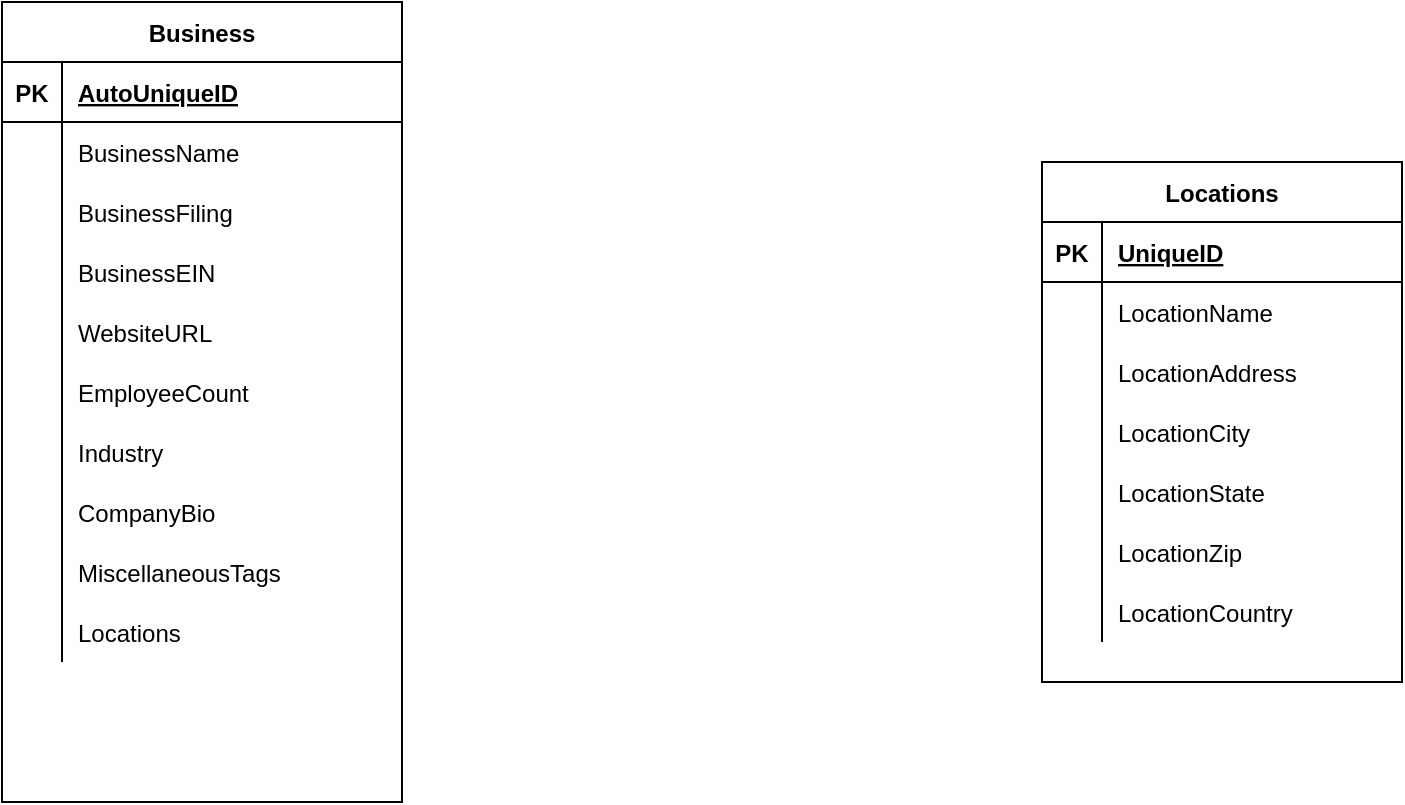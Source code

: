<mxfile version="13.7.8" type="github">
  <diagram id="GFggzQuhArm1EUaWKhVk" name="Page-1">
    <mxGraphModel dx="751" dy="491" grid="1" gridSize="10" guides="1" tooltips="1" connect="1" arrows="1" fold="1" page="1" pageScale="1" pageWidth="850" pageHeight="1100" math="0" shadow="0">
      <root>
        <mxCell id="0" />
        <mxCell id="1" parent="0" />
        <mxCell id="WmCJSj8wxNHVIK68D_68-1" value="Business" style="shape=table;startSize=30;container=1;collapsible=1;childLayout=tableLayout;fixedRows=1;rowLines=0;fontStyle=1;align=center;resizeLast=1;" parent="1" vertex="1">
          <mxGeometry x="80" y="140" width="200" height="400" as="geometry">
            <mxRectangle x="30" y="190" width="90" height="30" as="alternateBounds" />
          </mxGeometry>
        </mxCell>
        <mxCell id="WmCJSj8wxNHVIK68D_68-2" value="" style="shape=partialRectangle;collapsible=0;dropTarget=0;pointerEvents=0;fillColor=none;top=0;left=0;bottom=1;right=0;points=[[0,0.5],[1,0.5]];portConstraint=eastwest;" parent="WmCJSj8wxNHVIK68D_68-1" vertex="1">
          <mxGeometry y="30" width="200" height="30" as="geometry" />
        </mxCell>
        <mxCell id="WmCJSj8wxNHVIK68D_68-3" value="PK" style="shape=partialRectangle;connectable=0;fillColor=none;top=0;left=0;bottom=0;right=0;fontStyle=1;overflow=hidden;" parent="WmCJSj8wxNHVIK68D_68-2" vertex="1">
          <mxGeometry width="30" height="30" as="geometry" />
        </mxCell>
        <mxCell id="WmCJSj8wxNHVIK68D_68-4" value="AutoUniqueID" style="shape=partialRectangle;connectable=0;fillColor=none;top=0;left=0;bottom=0;right=0;align=left;spacingLeft=6;fontStyle=5;overflow=hidden;" parent="WmCJSj8wxNHVIK68D_68-2" vertex="1">
          <mxGeometry x="30" width="170" height="30" as="geometry" />
        </mxCell>
        <mxCell id="WmCJSj8wxNHVIK68D_68-5" value="" style="shape=partialRectangle;collapsible=0;dropTarget=0;pointerEvents=0;fillColor=none;top=0;left=0;bottom=0;right=0;points=[[0,0.5],[1,0.5]];portConstraint=eastwest;" parent="WmCJSj8wxNHVIK68D_68-1" vertex="1">
          <mxGeometry y="60" width="200" height="30" as="geometry" />
        </mxCell>
        <mxCell id="WmCJSj8wxNHVIK68D_68-6" value="" style="shape=partialRectangle;connectable=0;fillColor=none;top=0;left=0;bottom=0;right=0;editable=1;overflow=hidden;" parent="WmCJSj8wxNHVIK68D_68-5" vertex="1">
          <mxGeometry width="30" height="30" as="geometry" />
        </mxCell>
        <mxCell id="WmCJSj8wxNHVIK68D_68-7" value="BusinessName" style="shape=partialRectangle;connectable=0;fillColor=none;top=0;left=0;bottom=0;right=0;align=left;spacingLeft=6;overflow=hidden;" parent="WmCJSj8wxNHVIK68D_68-5" vertex="1">
          <mxGeometry x="30" width="170" height="30" as="geometry" />
        </mxCell>
        <mxCell id="WmCJSj8wxNHVIK68D_68-8" value="" style="shape=partialRectangle;collapsible=0;dropTarget=0;pointerEvents=0;fillColor=none;top=0;left=0;bottom=0;right=0;points=[[0,0.5],[1,0.5]];portConstraint=eastwest;" parent="WmCJSj8wxNHVIK68D_68-1" vertex="1">
          <mxGeometry y="90" width="200" height="30" as="geometry" />
        </mxCell>
        <mxCell id="WmCJSj8wxNHVIK68D_68-9" value="" style="shape=partialRectangle;connectable=0;fillColor=none;top=0;left=0;bottom=0;right=0;editable=1;overflow=hidden;" parent="WmCJSj8wxNHVIK68D_68-8" vertex="1">
          <mxGeometry width="30" height="30" as="geometry" />
        </mxCell>
        <mxCell id="WmCJSj8wxNHVIK68D_68-10" value="BusinessFiling" style="shape=partialRectangle;connectable=0;fillColor=none;top=0;left=0;bottom=0;right=0;align=left;spacingLeft=6;overflow=hidden;" parent="WmCJSj8wxNHVIK68D_68-8" vertex="1">
          <mxGeometry x="30" width="170" height="30" as="geometry" />
        </mxCell>
        <mxCell id="WmCJSj8wxNHVIK68D_68-11" value="" style="shape=partialRectangle;collapsible=0;dropTarget=0;pointerEvents=0;fillColor=none;top=0;left=0;bottom=0;right=0;points=[[0,0.5],[1,0.5]];portConstraint=eastwest;" parent="WmCJSj8wxNHVIK68D_68-1" vertex="1">
          <mxGeometry y="120" width="200" height="30" as="geometry" />
        </mxCell>
        <mxCell id="WmCJSj8wxNHVIK68D_68-12" value="" style="shape=partialRectangle;connectable=0;fillColor=none;top=0;left=0;bottom=0;right=0;editable=1;overflow=hidden;" parent="WmCJSj8wxNHVIK68D_68-11" vertex="1">
          <mxGeometry width="30" height="30" as="geometry" />
        </mxCell>
        <mxCell id="WmCJSj8wxNHVIK68D_68-13" value="BusinessEIN" style="shape=partialRectangle;connectable=0;fillColor=none;top=0;left=0;bottom=0;right=0;align=left;spacingLeft=6;overflow=hidden;" parent="WmCJSj8wxNHVIK68D_68-11" vertex="1">
          <mxGeometry x="30" width="170" height="30" as="geometry" />
        </mxCell>
        <mxCell id="WmCJSj8wxNHVIK68D_68-39" style="shape=partialRectangle;collapsible=0;dropTarget=0;pointerEvents=0;fillColor=none;top=0;left=0;bottom=0;right=0;points=[[0,0.5],[1,0.5]];portConstraint=eastwest;" parent="WmCJSj8wxNHVIK68D_68-1" vertex="1">
          <mxGeometry y="150" width="200" height="30" as="geometry" />
        </mxCell>
        <mxCell id="WmCJSj8wxNHVIK68D_68-40" style="shape=partialRectangle;connectable=0;fillColor=none;top=0;left=0;bottom=0;right=0;editable=1;overflow=hidden;" parent="WmCJSj8wxNHVIK68D_68-39" vertex="1">
          <mxGeometry width="30" height="30" as="geometry" />
        </mxCell>
        <mxCell id="WmCJSj8wxNHVIK68D_68-41" value="WebsiteURL" style="shape=partialRectangle;connectable=0;fillColor=none;top=0;left=0;bottom=0;right=0;align=left;spacingLeft=6;overflow=hidden;" parent="WmCJSj8wxNHVIK68D_68-39" vertex="1">
          <mxGeometry x="30" width="170" height="30" as="geometry" />
        </mxCell>
        <mxCell id="WmCJSj8wxNHVIK68D_68-36" style="shape=partialRectangle;collapsible=0;dropTarget=0;pointerEvents=0;fillColor=none;top=0;left=0;bottom=0;right=0;points=[[0,0.5],[1,0.5]];portConstraint=eastwest;" parent="WmCJSj8wxNHVIK68D_68-1" vertex="1">
          <mxGeometry y="180" width="200" height="30" as="geometry" />
        </mxCell>
        <mxCell id="WmCJSj8wxNHVIK68D_68-37" style="shape=partialRectangle;connectable=0;fillColor=none;top=0;left=0;bottom=0;right=0;editable=1;overflow=hidden;" parent="WmCJSj8wxNHVIK68D_68-36" vertex="1">
          <mxGeometry width="30" height="30" as="geometry" />
        </mxCell>
        <mxCell id="WmCJSj8wxNHVIK68D_68-38" value="EmployeeCount" style="shape=partialRectangle;connectable=0;fillColor=none;top=0;left=0;bottom=0;right=0;align=left;spacingLeft=6;overflow=hidden;" parent="WmCJSj8wxNHVIK68D_68-36" vertex="1">
          <mxGeometry x="30" width="170" height="30" as="geometry" />
        </mxCell>
        <mxCell id="WmCJSj8wxNHVIK68D_68-33" style="shape=partialRectangle;collapsible=0;dropTarget=0;pointerEvents=0;fillColor=none;top=0;left=0;bottom=0;right=0;points=[[0,0.5],[1,0.5]];portConstraint=eastwest;" parent="WmCJSj8wxNHVIK68D_68-1" vertex="1">
          <mxGeometry y="210" width="200" height="30" as="geometry" />
        </mxCell>
        <mxCell id="WmCJSj8wxNHVIK68D_68-34" style="shape=partialRectangle;connectable=0;fillColor=none;top=0;left=0;bottom=0;right=0;editable=1;overflow=hidden;" parent="WmCJSj8wxNHVIK68D_68-33" vertex="1">
          <mxGeometry width="30" height="30" as="geometry" />
        </mxCell>
        <mxCell id="WmCJSj8wxNHVIK68D_68-35" value="Industry" style="shape=partialRectangle;connectable=0;fillColor=none;top=0;left=0;bottom=0;right=0;align=left;spacingLeft=6;overflow=hidden;" parent="WmCJSj8wxNHVIK68D_68-33" vertex="1">
          <mxGeometry x="30" width="170" height="30" as="geometry" />
        </mxCell>
        <mxCell id="WmCJSj8wxNHVIK68D_68-30" style="shape=partialRectangle;collapsible=0;dropTarget=0;pointerEvents=0;fillColor=none;top=0;left=0;bottom=0;right=0;points=[[0,0.5],[1,0.5]];portConstraint=eastwest;" parent="WmCJSj8wxNHVIK68D_68-1" vertex="1">
          <mxGeometry y="240" width="200" height="30" as="geometry" />
        </mxCell>
        <mxCell id="WmCJSj8wxNHVIK68D_68-31" style="shape=partialRectangle;connectable=0;fillColor=none;top=0;left=0;bottom=0;right=0;editable=1;overflow=hidden;" parent="WmCJSj8wxNHVIK68D_68-30" vertex="1">
          <mxGeometry width="30" height="30" as="geometry" />
        </mxCell>
        <mxCell id="WmCJSj8wxNHVIK68D_68-32" value="CompanyBio" style="shape=partialRectangle;connectable=0;fillColor=none;top=0;left=0;bottom=0;right=0;align=left;spacingLeft=6;overflow=hidden;" parent="WmCJSj8wxNHVIK68D_68-30" vertex="1">
          <mxGeometry x="30" width="170" height="30" as="geometry" />
        </mxCell>
        <mxCell id="WmCJSj8wxNHVIK68D_68-42" style="shape=partialRectangle;collapsible=0;dropTarget=0;pointerEvents=0;fillColor=none;top=0;left=0;bottom=0;right=0;points=[[0,0.5],[1,0.5]];portConstraint=eastwest;" parent="WmCJSj8wxNHVIK68D_68-1" vertex="1">
          <mxGeometry y="270" width="200" height="30" as="geometry" />
        </mxCell>
        <mxCell id="WmCJSj8wxNHVIK68D_68-43" style="shape=partialRectangle;connectable=0;fillColor=none;top=0;left=0;bottom=0;right=0;editable=1;overflow=hidden;" parent="WmCJSj8wxNHVIK68D_68-42" vertex="1">
          <mxGeometry width="30" height="30" as="geometry" />
        </mxCell>
        <mxCell id="WmCJSj8wxNHVIK68D_68-44" value="MiscellaneousTags" style="shape=partialRectangle;connectable=0;fillColor=none;top=0;left=0;bottom=0;right=0;align=left;spacingLeft=6;overflow=hidden;" parent="WmCJSj8wxNHVIK68D_68-42" vertex="1">
          <mxGeometry x="30" width="170" height="30" as="geometry" />
        </mxCell>
        <mxCell id="WmCJSj8wxNHVIK68D_68-45" style="shape=partialRectangle;collapsible=0;dropTarget=0;pointerEvents=0;fillColor=none;top=0;left=0;bottom=0;right=0;points=[[0,0.5],[1,0.5]];portConstraint=eastwest;" parent="WmCJSj8wxNHVIK68D_68-1" vertex="1">
          <mxGeometry y="300" width="200" height="30" as="geometry" />
        </mxCell>
        <mxCell id="WmCJSj8wxNHVIK68D_68-46" style="shape=partialRectangle;connectable=0;fillColor=none;top=0;left=0;bottom=0;right=0;editable=1;overflow=hidden;" parent="WmCJSj8wxNHVIK68D_68-45" vertex="1">
          <mxGeometry width="30" height="30" as="geometry" />
        </mxCell>
        <mxCell id="WmCJSj8wxNHVIK68D_68-47" value="Locations" style="shape=partialRectangle;connectable=0;fillColor=none;top=0;left=0;bottom=0;right=0;align=left;spacingLeft=6;overflow=hidden;" parent="WmCJSj8wxNHVIK68D_68-45" vertex="1">
          <mxGeometry x="30" width="170" height="30" as="geometry" />
        </mxCell>
        <mxCell id="WmCJSj8wxNHVIK68D_68-14" value="Locations" style="shape=table;startSize=30;container=1;collapsible=1;childLayout=tableLayout;fixedRows=1;rowLines=0;fontStyle=1;align=center;resizeLast=1;" parent="1" vertex="1">
          <mxGeometry x="600" y="220" width="180" height="260" as="geometry" />
        </mxCell>
        <mxCell id="WmCJSj8wxNHVIK68D_68-15" value="" style="shape=partialRectangle;collapsible=0;dropTarget=0;pointerEvents=0;fillColor=none;top=0;left=0;bottom=1;right=0;points=[[0,0.5],[1,0.5]];portConstraint=eastwest;" parent="WmCJSj8wxNHVIK68D_68-14" vertex="1">
          <mxGeometry y="30" width="180" height="30" as="geometry" />
        </mxCell>
        <mxCell id="WmCJSj8wxNHVIK68D_68-16" value="PK" style="shape=partialRectangle;connectable=0;fillColor=none;top=0;left=0;bottom=0;right=0;fontStyle=1;overflow=hidden;" parent="WmCJSj8wxNHVIK68D_68-15" vertex="1">
          <mxGeometry width="30" height="30" as="geometry" />
        </mxCell>
        <mxCell id="WmCJSj8wxNHVIK68D_68-17" value="UniqueID" style="shape=partialRectangle;connectable=0;fillColor=none;top=0;left=0;bottom=0;right=0;align=left;spacingLeft=6;fontStyle=5;overflow=hidden;" parent="WmCJSj8wxNHVIK68D_68-15" vertex="1">
          <mxGeometry x="30" width="150" height="30" as="geometry" />
        </mxCell>
        <mxCell id="WmCJSj8wxNHVIK68D_68-18" value="" style="shape=partialRectangle;collapsible=0;dropTarget=0;pointerEvents=0;fillColor=none;top=0;left=0;bottom=0;right=0;points=[[0,0.5],[1,0.5]];portConstraint=eastwest;" parent="WmCJSj8wxNHVIK68D_68-14" vertex="1">
          <mxGeometry y="60" width="180" height="30" as="geometry" />
        </mxCell>
        <mxCell id="WmCJSj8wxNHVIK68D_68-19" value="" style="shape=partialRectangle;connectable=0;fillColor=none;top=0;left=0;bottom=0;right=0;editable=1;overflow=hidden;" parent="WmCJSj8wxNHVIK68D_68-18" vertex="1">
          <mxGeometry width="30" height="30" as="geometry" />
        </mxCell>
        <mxCell id="WmCJSj8wxNHVIK68D_68-20" value="LocationName" style="shape=partialRectangle;connectable=0;fillColor=none;top=0;left=0;bottom=0;right=0;align=left;spacingLeft=6;overflow=hidden;" parent="WmCJSj8wxNHVIK68D_68-18" vertex="1">
          <mxGeometry x="30" width="150" height="30" as="geometry" />
        </mxCell>
        <mxCell id="WmCJSj8wxNHVIK68D_68-21" value="" style="shape=partialRectangle;collapsible=0;dropTarget=0;pointerEvents=0;fillColor=none;top=0;left=0;bottom=0;right=0;points=[[0,0.5],[1,0.5]];portConstraint=eastwest;" parent="WmCJSj8wxNHVIK68D_68-14" vertex="1">
          <mxGeometry y="90" width="180" height="30" as="geometry" />
        </mxCell>
        <mxCell id="WmCJSj8wxNHVIK68D_68-22" value="" style="shape=partialRectangle;connectable=0;fillColor=none;top=0;left=0;bottom=0;right=0;editable=1;overflow=hidden;" parent="WmCJSj8wxNHVIK68D_68-21" vertex="1">
          <mxGeometry width="30" height="30" as="geometry" />
        </mxCell>
        <mxCell id="WmCJSj8wxNHVIK68D_68-23" value="LocationAddress" style="shape=partialRectangle;connectable=0;fillColor=none;top=0;left=0;bottom=0;right=0;align=left;spacingLeft=6;overflow=hidden;" parent="WmCJSj8wxNHVIK68D_68-21" vertex="1">
          <mxGeometry x="30" width="150" height="30" as="geometry" />
        </mxCell>
        <mxCell id="WmCJSj8wxNHVIK68D_68-24" value="" style="shape=partialRectangle;collapsible=0;dropTarget=0;pointerEvents=0;fillColor=none;top=0;left=0;bottom=0;right=0;points=[[0,0.5],[1,0.5]];portConstraint=eastwest;" parent="WmCJSj8wxNHVIK68D_68-14" vertex="1">
          <mxGeometry y="120" width="180" height="30" as="geometry" />
        </mxCell>
        <mxCell id="WmCJSj8wxNHVIK68D_68-25" value="" style="shape=partialRectangle;connectable=0;fillColor=none;top=0;left=0;bottom=0;right=0;editable=1;overflow=hidden;" parent="WmCJSj8wxNHVIK68D_68-24" vertex="1">
          <mxGeometry width="30" height="30" as="geometry" />
        </mxCell>
        <mxCell id="WmCJSj8wxNHVIK68D_68-26" value="LocationCity" style="shape=partialRectangle;connectable=0;fillColor=none;top=0;left=0;bottom=0;right=0;align=left;spacingLeft=6;overflow=hidden;" parent="WmCJSj8wxNHVIK68D_68-24" vertex="1">
          <mxGeometry x="30" width="150" height="30" as="geometry" />
        </mxCell>
        <mxCell id="dEzhaJL0kYvNHExvUPFt-1" style="shape=partialRectangle;collapsible=0;dropTarget=0;pointerEvents=0;fillColor=none;top=0;left=0;bottom=0;right=0;points=[[0,0.5],[1,0.5]];portConstraint=eastwest;" vertex="1" parent="WmCJSj8wxNHVIK68D_68-14">
          <mxGeometry y="150" width="180" height="30" as="geometry" />
        </mxCell>
        <mxCell id="dEzhaJL0kYvNHExvUPFt-2" style="shape=partialRectangle;connectable=0;fillColor=none;top=0;left=0;bottom=0;right=0;editable=1;overflow=hidden;" vertex="1" parent="dEzhaJL0kYvNHExvUPFt-1">
          <mxGeometry width="30" height="30" as="geometry" />
        </mxCell>
        <mxCell id="dEzhaJL0kYvNHExvUPFt-3" value="LocationState" style="shape=partialRectangle;connectable=0;fillColor=none;top=0;left=0;bottom=0;right=0;align=left;spacingLeft=6;overflow=hidden;" vertex="1" parent="dEzhaJL0kYvNHExvUPFt-1">
          <mxGeometry x="30" width="150" height="30" as="geometry" />
        </mxCell>
        <mxCell id="dEzhaJL0kYvNHExvUPFt-4" style="shape=partialRectangle;collapsible=0;dropTarget=0;pointerEvents=0;fillColor=none;top=0;left=0;bottom=0;right=0;points=[[0,0.5],[1,0.5]];portConstraint=eastwest;" vertex="1" parent="WmCJSj8wxNHVIK68D_68-14">
          <mxGeometry y="180" width="180" height="30" as="geometry" />
        </mxCell>
        <mxCell id="dEzhaJL0kYvNHExvUPFt-5" style="shape=partialRectangle;connectable=0;fillColor=none;top=0;left=0;bottom=0;right=0;editable=1;overflow=hidden;" vertex="1" parent="dEzhaJL0kYvNHExvUPFt-4">
          <mxGeometry width="30" height="30" as="geometry" />
        </mxCell>
        <mxCell id="dEzhaJL0kYvNHExvUPFt-6" value="LocationZip" style="shape=partialRectangle;connectable=0;fillColor=none;top=0;left=0;bottom=0;right=0;align=left;spacingLeft=6;overflow=hidden;" vertex="1" parent="dEzhaJL0kYvNHExvUPFt-4">
          <mxGeometry x="30" width="150" height="30" as="geometry" />
        </mxCell>
        <mxCell id="dEzhaJL0kYvNHExvUPFt-7" style="shape=partialRectangle;collapsible=0;dropTarget=0;pointerEvents=0;fillColor=none;top=0;left=0;bottom=0;right=0;points=[[0,0.5],[1,0.5]];portConstraint=eastwest;" vertex="1" parent="WmCJSj8wxNHVIK68D_68-14">
          <mxGeometry y="210" width="180" height="30" as="geometry" />
        </mxCell>
        <mxCell id="dEzhaJL0kYvNHExvUPFt-8" style="shape=partialRectangle;connectable=0;fillColor=none;top=0;left=0;bottom=0;right=0;editable=1;overflow=hidden;" vertex="1" parent="dEzhaJL0kYvNHExvUPFt-7">
          <mxGeometry width="30" height="30" as="geometry" />
        </mxCell>
        <mxCell id="dEzhaJL0kYvNHExvUPFt-9" value="LocationCountry" style="shape=partialRectangle;connectable=0;fillColor=none;top=0;left=0;bottom=0;right=0;align=left;spacingLeft=6;overflow=hidden;" vertex="1" parent="dEzhaJL0kYvNHExvUPFt-7">
          <mxGeometry x="30" width="150" height="30" as="geometry" />
        </mxCell>
      </root>
    </mxGraphModel>
  </diagram>
</mxfile>
